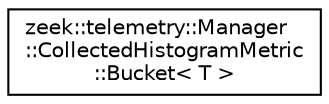 digraph "Graphical Class Hierarchy"
{
 // LATEX_PDF_SIZE
  edge [fontname="Helvetica",fontsize="10",labelfontname="Helvetica",labelfontsize="10"];
  node [fontname="Helvetica",fontsize="10",shape=record];
  rankdir="LR";
  Node0 [label="zeek::telemetry::Manager\l::CollectedHistogramMetric\l::Bucket\< T \>",height=0.2,width=0.4,color="black", fillcolor="white", style="filled",URL="$de/dd3/structzeek_1_1telemetry_1_1Manager_1_1CollectedHistogramMetric_1_1Bucket.html",tooltip=" "];
}
